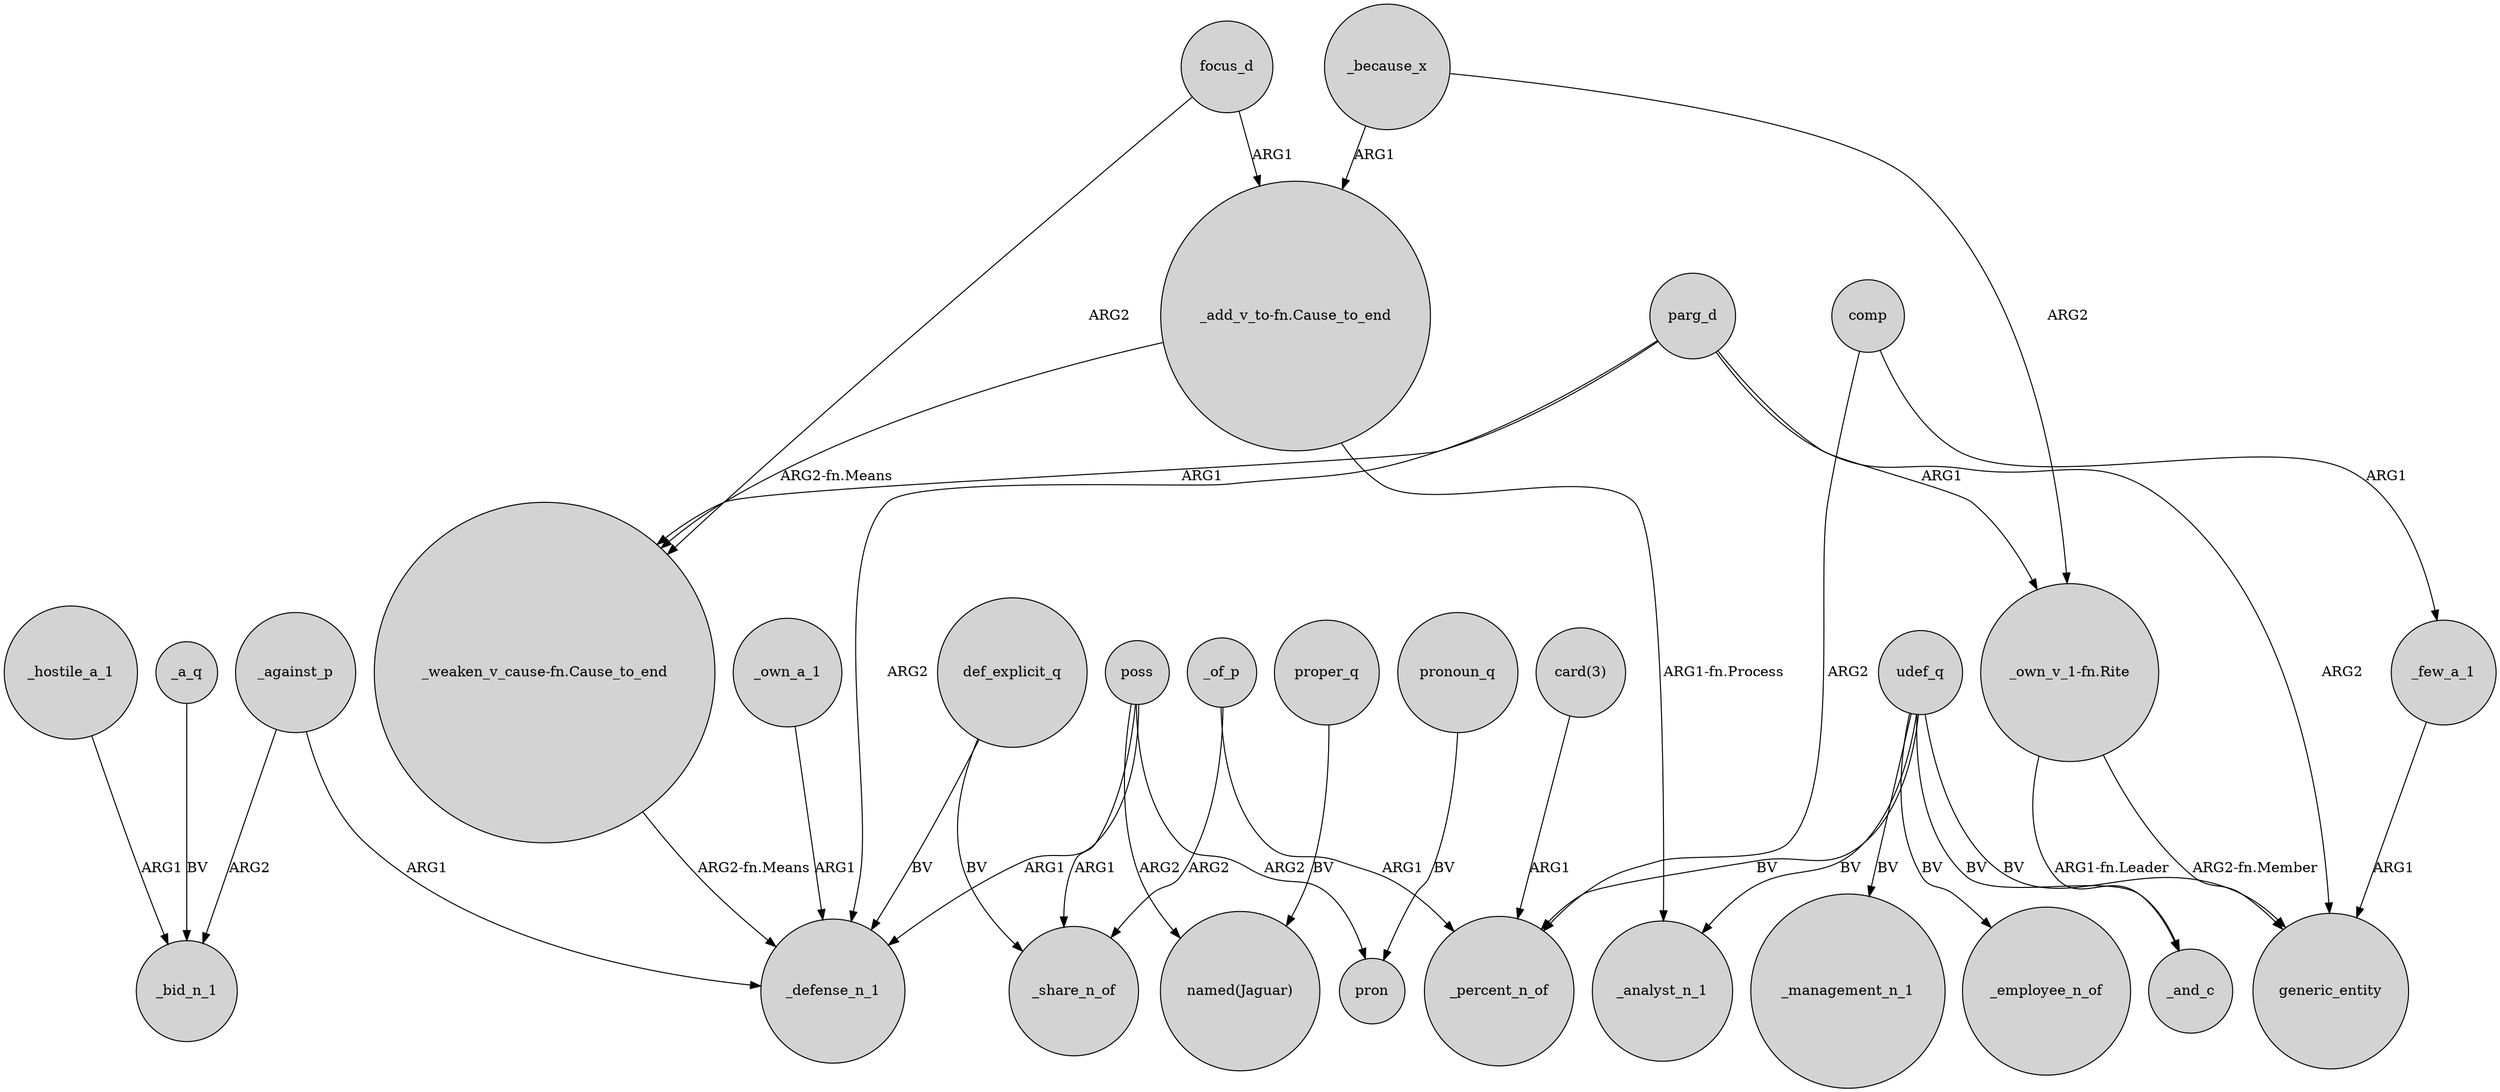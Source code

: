 digraph {
	node [shape=circle style=filled]
	_a_q -> _bid_n_1 [label=BV]
	focus_d -> "_add_v_to-fn.Cause_to_end" [label=ARG1]
	udef_q -> _analyst_n_1 [label=BV]
	_against_p -> _bid_n_1 [label=ARG2]
	_because_x -> "_add_v_to-fn.Cause_to_end" [label=ARG1]
	poss -> _defense_n_1 [label=ARG1]
	def_explicit_q -> _share_n_of [label=BV]
	"card(3)" -> _percent_n_of [label=ARG1]
	udef_q -> _and_c [label=BV]
	"_own_v_1-fn.Rite" -> generic_entity [label="ARG2-fn.Member"]
	_of_p -> _percent_n_of [label=ARG1]
	udef_q -> generic_entity [label=BV]
	udef_q -> _management_n_1 [label=BV]
	pronoun_q -> pron [label=BV]
	poss -> pron [label=ARG2]
	"_add_v_to-fn.Cause_to_end" -> _analyst_n_1 [label="ARG1-fn.Process"]
	_hostile_a_1 -> _bid_n_1 [label=ARG1]
	udef_q -> _percent_n_of [label=BV]
	poss -> _share_n_of [label=ARG1]
	parg_d -> "_own_v_1-fn.Rite" [label=ARG1]
	poss -> "named(Jaguar)" [label=ARG2]
	proper_q -> "named(Jaguar)" [label=BV]
	_against_p -> _defense_n_1 [label=ARG1]
	focus_d -> "_weaken_v_cause-fn.Cause_to_end" [label=ARG2]
	def_explicit_q -> _defense_n_1 [label=BV]
	parg_d -> _defense_n_1 [label=ARG2]
	"_own_v_1-fn.Rite" -> _and_c [label="ARG1-fn.Leader"]
	"_add_v_to-fn.Cause_to_end" -> "_weaken_v_cause-fn.Cause_to_end" [label="ARG2-fn.Means"]
	_because_x -> "_own_v_1-fn.Rite" [label=ARG2]
	comp -> _few_a_1 [label=ARG1]
	"_weaken_v_cause-fn.Cause_to_end" -> _defense_n_1 [label="ARG2-fn.Means"]
	udef_q -> _employee_n_of [label=BV]
	_own_a_1 -> _defense_n_1 [label=ARG1]
	_of_p -> _share_n_of [label=ARG2]
	parg_d -> "_weaken_v_cause-fn.Cause_to_end" [label=ARG1]
	_few_a_1 -> generic_entity [label=ARG1]
	parg_d -> generic_entity [label=ARG2]
	comp -> _percent_n_of [label=ARG2]
}
